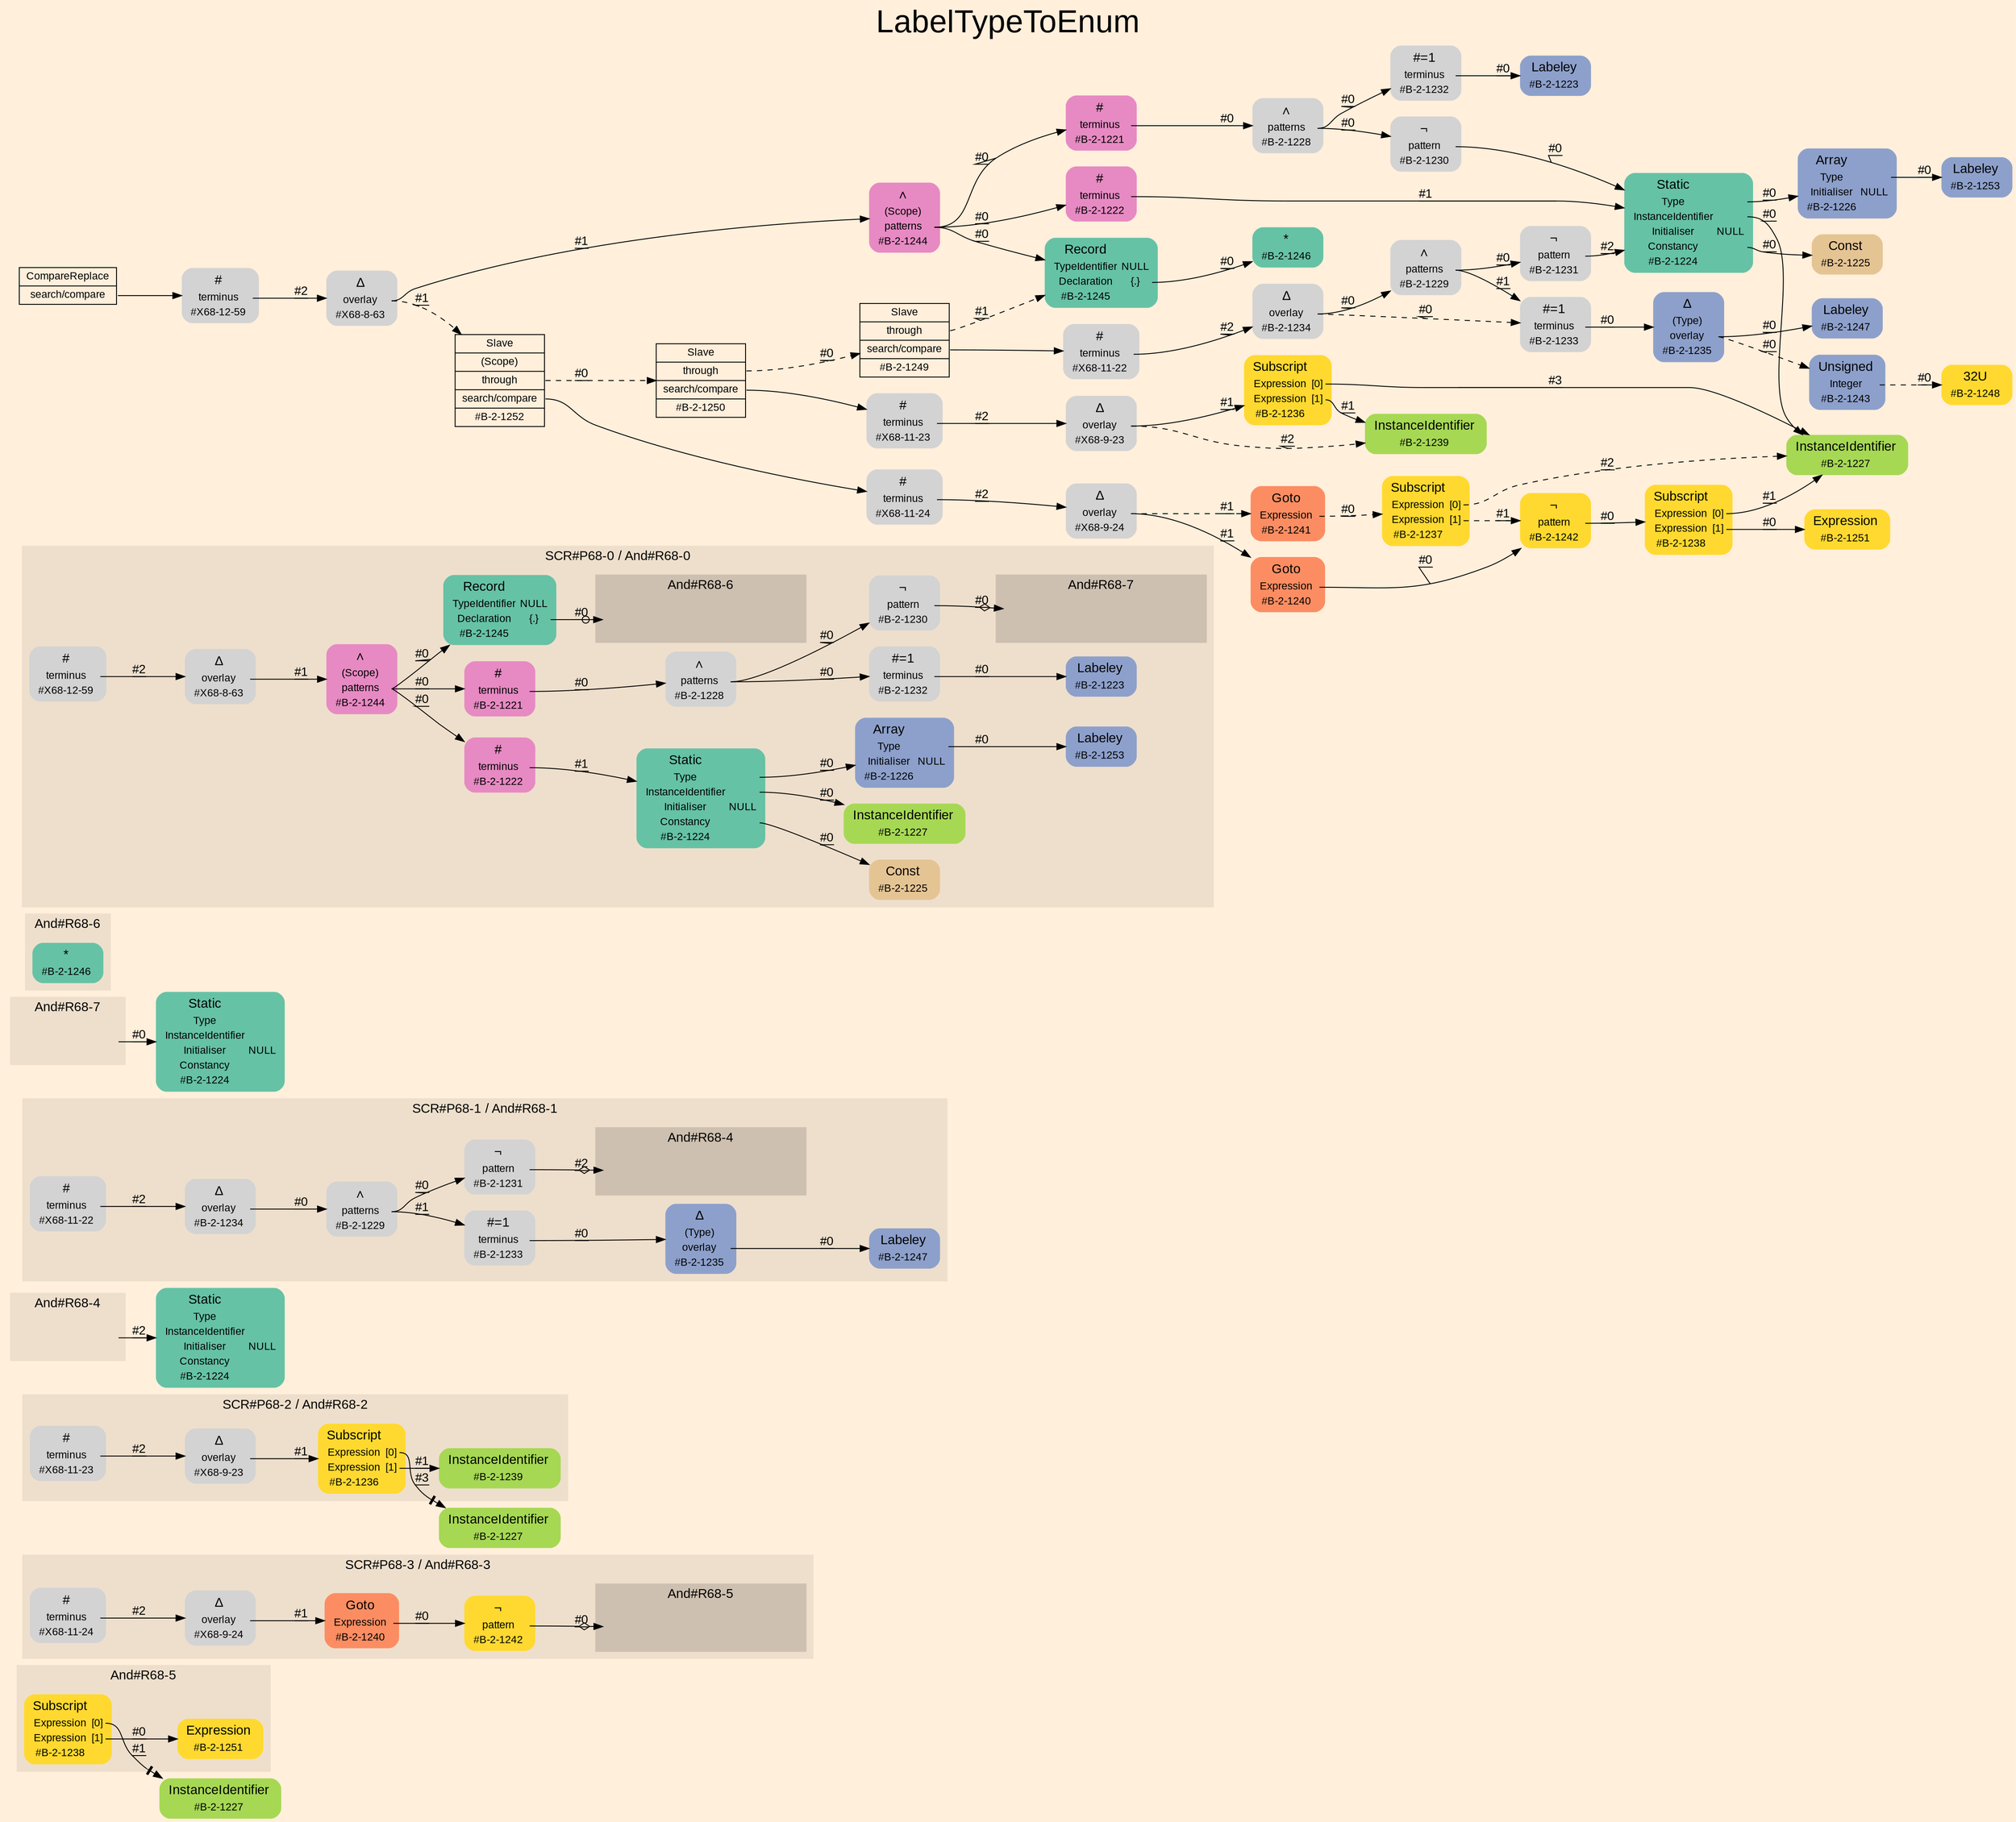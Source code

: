 digraph "LabelTypeToEnum" {
label = "LabelTypeToEnum"
labelloc = t
fontsize = "36"
graph [
    rankdir = "LR"
    ranksep = 0.3
    bgcolor = antiquewhite1
    color = black
    fontcolor = black
    fontname = "Arial"
];
node [
    fontname = "Arial"
];
edge [
    fontname = "Arial"
];

// -------------------- figure And#R68-5 --------------------
// -------- region And#R68-5 ----------
subgraph "clusterAnd#R68-5" {
    label = "And#R68-5"
    style = "filled"
    color = antiquewhite2
    fontsize = "15"
    "And#R68-5/#B-2-1251" [
        // -------- block And#R68-5/#B-2-1251 ----------
        shape = "plaintext"
        fillcolor = "/set28/6"
        label = <<TABLE BORDER="0" CELLBORDER="0" CELLSPACING="0">
         <TR><TD><FONT POINT-SIZE="15.0">Expression</FONT></TD><TD></TD></TR>
         <TR><TD>#B-2-1251</TD><TD PORT="port0"></TD></TR>
        </TABLE>>
        style = "rounded,filled"
        fontsize = "12"
    ];
    
    "And#R68-5/#B-2-1238" [
        // -------- block And#R68-5/#B-2-1238 ----------
        shape = "plaintext"
        fillcolor = "/set28/6"
        label = <<TABLE BORDER="0" CELLBORDER="0" CELLSPACING="0">
         <TR><TD><FONT POINT-SIZE="15.0">Subscript</FONT></TD><TD></TD></TR>
         <TR><TD>Expression</TD><TD PORT="port0">[0]</TD></TR>
         <TR><TD>Expression</TD><TD PORT="port1">[1]</TD></TR>
         <TR><TD>#B-2-1238</TD><TD PORT="port2"></TD></TR>
        </TABLE>>
        style = "rounded,filled"
        fontsize = "12"
    ];
    
}

"And#R68-5/#B-2-1227" [
    // -------- block And#R68-5/#B-2-1227 ----------
    shape = "plaintext"
    fillcolor = "/set28/5"
    label = <<TABLE BORDER="0" CELLBORDER="0" CELLSPACING="0">
     <TR><TD><FONT POINT-SIZE="15.0">InstanceIdentifier</FONT></TD><TD></TD></TR>
     <TR><TD>#B-2-1227</TD><TD PORT="port0"></TD></TR>
    </TABLE>>
    style = "rounded,filled"
    fontsize = "12"
];

"And#R68-5/#B-2-1238":port0 -> "And#R68-5/#B-2-1227" [
    arrowhead="normalnonetee"
    label = "#1"
    decorate = true
    color = black
    fontcolor = black
];

"And#R68-5/#B-2-1238":port1 -> "And#R68-5/#B-2-1251" [
    label = "#0"
    decorate = true
    color = black
    fontcolor = black
];


// -------------------- figure And#R68-3 --------------------
// -------- region And#R68-3 ----------
subgraph "clusterAnd#R68-3" {
    label = "SCR#P68-3 / And#R68-3"
    style = "filled"
    color = antiquewhite2
    fontsize = "15"
    "And#R68-3/#X68-11-24" [
        // -------- block And#R68-3/#X68-11-24 ----------
        shape = "plaintext"
        label = <<TABLE BORDER="0" CELLBORDER="0" CELLSPACING="0">
         <TR><TD><FONT POINT-SIZE="15.0">#</FONT></TD><TD></TD></TR>
         <TR><TD>terminus</TD><TD PORT="port0"></TD></TR>
         <TR><TD>#X68-11-24</TD><TD PORT="port1"></TD></TR>
        </TABLE>>
        style = "rounded,filled"
        fontsize = "12"
    ];
    
    "And#R68-3/#B-2-1240" [
        // -------- block And#R68-3/#B-2-1240 ----------
        shape = "plaintext"
        fillcolor = "/set28/2"
        label = <<TABLE BORDER="0" CELLBORDER="0" CELLSPACING="0">
         <TR><TD><FONT POINT-SIZE="15.0">Goto</FONT></TD><TD></TD></TR>
         <TR><TD>Expression</TD><TD PORT="port0"></TD></TR>
         <TR><TD>#B-2-1240</TD><TD PORT="port1"></TD></TR>
        </TABLE>>
        style = "rounded,filled"
        fontsize = "12"
    ];
    
    "And#R68-3/#X68-9-24" [
        // -------- block And#R68-3/#X68-9-24 ----------
        shape = "plaintext"
        label = <<TABLE BORDER="0" CELLBORDER="0" CELLSPACING="0">
         <TR><TD><FONT POINT-SIZE="15.0">Δ</FONT></TD><TD></TD></TR>
         <TR><TD>overlay</TD><TD PORT="port0"></TD></TR>
         <TR><TD>#X68-9-24</TD><TD PORT="port1"></TD></TR>
        </TABLE>>
        style = "rounded,filled"
        fontsize = "12"
    ];
    
    "And#R68-3/#B-2-1242" [
        // -------- block And#R68-3/#B-2-1242 ----------
        shape = "plaintext"
        fillcolor = "/set28/6"
        label = <<TABLE BORDER="0" CELLBORDER="0" CELLSPACING="0">
         <TR><TD><FONT POINT-SIZE="15.0">¬</FONT></TD><TD></TD></TR>
         <TR><TD>pattern</TD><TD PORT="port0"></TD></TR>
         <TR><TD>#B-2-1242</TD><TD PORT="port1"></TD></TR>
        </TABLE>>
        style = "rounded,filled"
        fontsize = "12"
    ];
    
    // -------- region And#R68-3/And#R68-5 ----------
    subgraph "clusterAnd#R68-3/And#R68-5" {
        label = "And#R68-5"
        style = "filled"
        color = antiquewhite3
        fontsize = "15"
        "And#R68-3/And#R68-5/#B-2-1238" [
            // -------- block And#R68-3/And#R68-5/#B-2-1238 ----------
            shape = none
            fillcolor = "/set28/6"
            style = "invisible"
        ];
        
    }
    
}

"And#R68-3/#X68-11-24":port0 -> "And#R68-3/#X68-9-24" [
    label = "#2"
    decorate = true
    color = black
    fontcolor = black
];

"And#R68-3/#B-2-1240":port0 -> "And#R68-3/#B-2-1242" [
    label = "#0"
    decorate = true
    color = black
    fontcolor = black
];

"And#R68-3/#X68-9-24":port0 -> "And#R68-3/#B-2-1240" [
    label = "#1"
    decorate = true
    color = black
    fontcolor = black
];

"And#R68-3/#B-2-1242":port0 -> "And#R68-3/And#R68-5/#B-2-1238" [
    arrowhead="normalnoneodiamond"
    label = "#0"
    decorate = true
    color = black
    fontcolor = black
];


// -------------------- figure And#R68-2 --------------------
// -------- region And#R68-2 ----------
subgraph "clusterAnd#R68-2" {
    label = "SCR#P68-2 / And#R68-2"
    style = "filled"
    color = antiquewhite2
    fontsize = "15"
    "And#R68-2/#B-2-1236" [
        // -------- block And#R68-2/#B-2-1236 ----------
        shape = "plaintext"
        fillcolor = "/set28/6"
        label = <<TABLE BORDER="0" CELLBORDER="0" CELLSPACING="0">
         <TR><TD><FONT POINT-SIZE="15.0">Subscript</FONT></TD><TD></TD></TR>
         <TR><TD>Expression</TD><TD PORT="port0">[0]</TD></TR>
         <TR><TD>Expression</TD><TD PORT="port1">[1]</TD></TR>
         <TR><TD>#B-2-1236</TD><TD PORT="port2"></TD></TR>
        </TABLE>>
        style = "rounded,filled"
        fontsize = "12"
    ];
    
    "And#R68-2/#B-2-1239" [
        // -------- block And#R68-2/#B-2-1239 ----------
        shape = "plaintext"
        fillcolor = "/set28/5"
        label = <<TABLE BORDER="0" CELLBORDER="0" CELLSPACING="0">
         <TR><TD><FONT POINT-SIZE="15.0">InstanceIdentifier</FONT></TD><TD></TD></TR>
         <TR><TD>#B-2-1239</TD><TD PORT="port0"></TD></TR>
        </TABLE>>
        style = "rounded,filled"
        fontsize = "12"
    ];
    
    "And#R68-2/#X68-9-23" [
        // -------- block And#R68-2/#X68-9-23 ----------
        shape = "plaintext"
        label = <<TABLE BORDER="0" CELLBORDER="0" CELLSPACING="0">
         <TR><TD><FONT POINT-SIZE="15.0">Δ</FONT></TD><TD></TD></TR>
         <TR><TD>overlay</TD><TD PORT="port0"></TD></TR>
         <TR><TD>#X68-9-23</TD><TD PORT="port1"></TD></TR>
        </TABLE>>
        style = "rounded,filled"
        fontsize = "12"
    ];
    
    "And#R68-2/#X68-11-23" [
        // -------- block And#R68-2/#X68-11-23 ----------
        shape = "plaintext"
        label = <<TABLE BORDER="0" CELLBORDER="0" CELLSPACING="0">
         <TR><TD><FONT POINT-SIZE="15.0">#</FONT></TD><TD></TD></TR>
         <TR><TD>terminus</TD><TD PORT="port0"></TD></TR>
         <TR><TD>#X68-11-23</TD><TD PORT="port1"></TD></TR>
        </TABLE>>
        style = "rounded,filled"
        fontsize = "12"
    ];
    
}

"And#R68-2/#B-2-1227" [
    // -------- block And#R68-2/#B-2-1227 ----------
    shape = "plaintext"
    fillcolor = "/set28/5"
    label = <<TABLE BORDER="0" CELLBORDER="0" CELLSPACING="0">
     <TR><TD><FONT POINT-SIZE="15.0">InstanceIdentifier</FONT></TD><TD></TD></TR>
     <TR><TD>#B-2-1227</TD><TD PORT="port0"></TD></TR>
    </TABLE>>
    style = "rounded,filled"
    fontsize = "12"
];

"And#R68-2/#B-2-1236":port0 -> "And#R68-2/#B-2-1227" [
    arrowhead="normalnonetee"
    label = "#3"
    decorate = true
    color = black
    fontcolor = black
];

"And#R68-2/#B-2-1236":port1 -> "And#R68-2/#B-2-1239" [
    label = "#1"
    decorate = true
    color = black
    fontcolor = black
];

"And#R68-2/#X68-9-23":port0 -> "And#R68-2/#B-2-1236" [
    label = "#1"
    decorate = true
    color = black
    fontcolor = black
];

"And#R68-2/#X68-11-23":port0 -> "And#R68-2/#X68-9-23" [
    label = "#2"
    decorate = true
    color = black
    fontcolor = black
];


// -------------------- figure And#R68-4 --------------------
// -------- region And#R68-4 ----------
subgraph "clusterAnd#R68-4" {
    label = "And#R68-4"
    style = "filled"
    color = antiquewhite2
    fontsize = "15"
    "And#R68-4/IRIP" [
        // -------- block And#R68-4/IRIP ----------
        shape = none
        style = "invisible"
    ];
    
}

"And#R68-4/#B-2-1224" [
    // -------- block And#R68-4/#B-2-1224 ----------
    shape = "plaintext"
    fillcolor = "/set28/1"
    label = <<TABLE BORDER="0" CELLBORDER="0" CELLSPACING="0">
     <TR><TD><FONT POINT-SIZE="15.0">Static</FONT></TD><TD></TD></TR>
     <TR><TD>Type</TD><TD PORT="port0"></TD></TR>
     <TR><TD>InstanceIdentifier</TD><TD PORT="port1"></TD></TR>
     <TR><TD>Initialiser</TD><TD PORT="port2">NULL</TD></TR>
     <TR><TD>Constancy</TD><TD PORT="port3"></TD></TR>
     <TR><TD>#B-2-1224</TD><TD PORT="port4"></TD></TR>
    </TABLE>>
    style = "rounded,filled"
    fontsize = "12"
];

"And#R68-4/IRIP" -> "And#R68-4/#B-2-1224" [
    label = "#2"
    decorate = true
    color = black
    fontcolor = black
];


// -------------------- figure And#R68-1 --------------------
// -------- region And#R68-1 ----------
subgraph "clusterAnd#R68-1" {
    label = "SCR#P68-1 / And#R68-1"
    style = "filled"
    color = antiquewhite2
    fontsize = "15"
    "And#R68-1/#X68-11-22" [
        // -------- block And#R68-1/#X68-11-22 ----------
        shape = "plaintext"
        label = <<TABLE BORDER="0" CELLBORDER="0" CELLSPACING="0">
         <TR><TD><FONT POINT-SIZE="15.0">#</FONT></TD><TD></TD></TR>
         <TR><TD>terminus</TD><TD PORT="port0"></TD></TR>
         <TR><TD>#X68-11-22</TD><TD PORT="port1"></TD></TR>
        </TABLE>>
        style = "rounded,filled"
        fontsize = "12"
    ];
    
    "And#R68-1/#B-2-1229" [
        // -------- block And#R68-1/#B-2-1229 ----------
        shape = "plaintext"
        label = <<TABLE BORDER="0" CELLBORDER="0" CELLSPACING="0">
         <TR><TD><FONT POINT-SIZE="15.0">∧</FONT></TD><TD></TD></TR>
         <TR><TD>patterns</TD><TD PORT="port0"></TD></TR>
         <TR><TD>#B-2-1229</TD><TD PORT="port1"></TD></TR>
        </TABLE>>
        style = "rounded,filled"
        fontsize = "12"
    ];
    
    "And#R68-1/#B-2-1233" [
        // -------- block And#R68-1/#B-2-1233 ----------
        shape = "plaintext"
        label = <<TABLE BORDER="0" CELLBORDER="0" CELLSPACING="0">
         <TR><TD><FONT POINT-SIZE="15.0">#=1</FONT></TD><TD></TD></TR>
         <TR><TD>terminus</TD><TD PORT="port0"></TD></TR>
         <TR><TD>#B-2-1233</TD><TD PORT="port1"></TD></TR>
        </TABLE>>
        style = "rounded,filled"
        fontsize = "12"
    ];
    
    "And#R68-1/#B-2-1247" [
        // -------- block And#R68-1/#B-2-1247 ----------
        shape = "plaintext"
        fillcolor = "/set28/3"
        label = <<TABLE BORDER="0" CELLBORDER="0" CELLSPACING="0">
         <TR><TD><FONT POINT-SIZE="15.0">Labeley</FONT></TD><TD></TD></TR>
         <TR><TD>#B-2-1247</TD><TD PORT="port0"></TD></TR>
        </TABLE>>
        style = "rounded,filled"
        fontsize = "12"
    ];
    
    "And#R68-1/#B-2-1234" [
        // -------- block And#R68-1/#B-2-1234 ----------
        shape = "plaintext"
        label = <<TABLE BORDER="0" CELLBORDER="0" CELLSPACING="0">
         <TR><TD><FONT POINT-SIZE="15.0">Δ</FONT></TD><TD></TD></TR>
         <TR><TD>overlay</TD><TD PORT="port0"></TD></TR>
         <TR><TD>#B-2-1234</TD><TD PORT="port1"></TD></TR>
        </TABLE>>
        style = "rounded,filled"
        fontsize = "12"
    ];
    
    "And#R68-1/#B-2-1235" [
        // -------- block And#R68-1/#B-2-1235 ----------
        shape = "plaintext"
        fillcolor = "/set28/3"
        label = <<TABLE BORDER="0" CELLBORDER="0" CELLSPACING="0">
         <TR><TD><FONT POINT-SIZE="15.0">Δ</FONT></TD><TD></TD></TR>
         <TR><TD>(Type)</TD><TD PORT="port0"></TD></TR>
         <TR><TD>overlay</TD><TD PORT="port1"></TD></TR>
         <TR><TD>#B-2-1235</TD><TD PORT="port2"></TD></TR>
        </TABLE>>
        style = "rounded,filled"
        fontsize = "12"
    ];
    
    "And#R68-1/#B-2-1231" [
        // -------- block And#R68-1/#B-2-1231 ----------
        shape = "plaintext"
        label = <<TABLE BORDER="0" CELLBORDER="0" CELLSPACING="0">
         <TR><TD><FONT POINT-SIZE="15.0">¬</FONT></TD><TD></TD></TR>
         <TR><TD>pattern</TD><TD PORT="port0"></TD></TR>
         <TR><TD>#B-2-1231</TD><TD PORT="port1"></TD></TR>
        </TABLE>>
        style = "rounded,filled"
        fontsize = "12"
    ];
    
    // -------- region And#R68-1/And#R68-4 ----------
    subgraph "clusterAnd#R68-1/And#R68-4" {
        label = "And#R68-4"
        style = "filled"
        color = antiquewhite3
        fontsize = "15"
        "And#R68-1/And#R68-4/#B-2-1224" [
            // -------- block And#R68-1/And#R68-4/#B-2-1224 ----------
            shape = none
            fillcolor = "/set28/1"
            style = "invisible"
        ];
        
    }
    
}

"And#R68-1/#X68-11-22":port0 -> "And#R68-1/#B-2-1234" [
    label = "#2"
    decorate = true
    color = black
    fontcolor = black
];

"And#R68-1/#B-2-1229":port0 -> "And#R68-1/#B-2-1233" [
    label = "#1"
    decorate = true
    color = black
    fontcolor = black
];

"And#R68-1/#B-2-1229":port0 -> "And#R68-1/#B-2-1231" [
    label = "#0"
    decorate = true
    color = black
    fontcolor = black
];

"And#R68-1/#B-2-1233":port0 -> "And#R68-1/#B-2-1235" [
    label = "#0"
    decorate = true
    color = black
    fontcolor = black
];

"And#R68-1/#B-2-1234":port0 -> "And#R68-1/#B-2-1229" [
    label = "#0"
    decorate = true
    color = black
    fontcolor = black
];

"And#R68-1/#B-2-1235":port1 -> "And#R68-1/#B-2-1247" [
    label = "#0"
    decorate = true
    color = black
    fontcolor = black
];

"And#R68-1/#B-2-1231":port0 -> "And#R68-1/And#R68-4/#B-2-1224" [
    arrowhead="normalnoneodiamond"
    label = "#2"
    decorate = true
    color = black
    fontcolor = black
];


// -------------------- figure And#R68-7 --------------------
// -------- region And#R68-7 ----------
subgraph "clusterAnd#R68-7" {
    label = "And#R68-7"
    style = "filled"
    color = antiquewhite2
    fontsize = "15"
    "And#R68-7/IRIP" [
        // -------- block And#R68-7/IRIP ----------
        shape = none
        style = "invisible"
    ];
    
}

"And#R68-7/#B-2-1224" [
    // -------- block And#R68-7/#B-2-1224 ----------
    shape = "plaintext"
    fillcolor = "/set28/1"
    label = <<TABLE BORDER="0" CELLBORDER="0" CELLSPACING="0">
     <TR><TD><FONT POINT-SIZE="15.0">Static</FONT></TD><TD></TD></TR>
     <TR><TD>Type</TD><TD PORT="port0"></TD></TR>
     <TR><TD>InstanceIdentifier</TD><TD PORT="port1"></TD></TR>
     <TR><TD>Initialiser</TD><TD PORT="port2">NULL</TD></TR>
     <TR><TD>Constancy</TD><TD PORT="port3"></TD></TR>
     <TR><TD>#B-2-1224</TD><TD PORT="port4"></TD></TR>
    </TABLE>>
    style = "rounded,filled"
    fontsize = "12"
];

"And#R68-7/IRIP" -> "And#R68-7/#B-2-1224" [
    label = "#0"
    decorate = true
    color = black
    fontcolor = black
];


// -------------------- figure And#R68-6 --------------------
// -------- region And#R68-6 ----------
subgraph "clusterAnd#R68-6" {
    label = "And#R68-6"
    style = "filled"
    color = antiquewhite2
    fontsize = "15"
    "And#R68-6/#B-2-1246" [
        // -------- block And#R68-6/#B-2-1246 ----------
        shape = "plaintext"
        fillcolor = "/set28/1"
        label = <<TABLE BORDER="0" CELLBORDER="0" CELLSPACING="0">
         <TR><TD><FONT POINT-SIZE="15.0">*</FONT></TD><TD></TD></TR>
         <TR><TD>#B-2-1246</TD><TD PORT="port0"></TD></TR>
        </TABLE>>
        style = "rounded,filled"
        fontsize = "12"
    ];
    
}


// -------------------- figure And#R68-0 --------------------
// -------- region And#R68-0 ----------
subgraph "clusterAnd#R68-0" {
    label = "SCR#P68-0 / And#R68-0"
    style = "filled"
    color = antiquewhite2
    fontsize = "15"
    "And#R68-0/#X68-8-63" [
        // -------- block And#R68-0/#X68-8-63 ----------
        shape = "plaintext"
        label = <<TABLE BORDER="0" CELLBORDER="0" CELLSPACING="0">
         <TR><TD><FONT POINT-SIZE="15.0">Δ</FONT></TD><TD></TD></TR>
         <TR><TD>overlay</TD><TD PORT="port0"></TD></TR>
         <TR><TD>#X68-8-63</TD><TD PORT="port1"></TD></TR>
        </TABLE>>
        style = "rounded,filled"
        fontsize = "12"
    ];
    
    "And#R68-0/#B-2-1228" [
        // -------- block And#R68-0/#B-2-1228 ----------
        shape = "plaintext"
        label = <<TABLE BORDER="0" CELLBORDER="0" CELLSPACING="0">
         <TR><TD><FONT POINT-SIZE="15.0">∧</FONT></TD><TD></TD></TR>
         <TR><TD>patterns</TD><TD PORT="port0"></TD></TR>
         <TR><TD>#B-2-1228</TD><TD PORT="port1"></TD></TR>
        </TABLE>>
        style = "rounded,filled"
        fontsize = "12"
    ];
    
    "And#R68-0/#B-2-1244" [
        // -------- block And#R68-0/#B-2-1244 ----------
        shape = "plaintext"
        fillcolor = "/set28/4"
        label = <<TABLE BORDER="0" CELLBORDER="0" CELLSPACING="0">
         <TR><TD><FONT POINT-SIZE="15.0">∧</FONT></TD><TD></TD></TR>
         <TR><TD>(Scope)</TD><TD PORT="port0"></TD></TR>
         <TR><TD>patterns</TD><TD PORT="port1"></TD></TR>
         <TR><TD>#B-2-1244</TD><TD PORT="port2"></TD></TR>
        </TABLE>>
        style = "rounded,filled"
        fontsize = "12"
    ];
    
    "And#R68-0/#B-2-1226" [
        // -------- block And#R68-0/#B-2-1226 ----------
        shape = "plaintext"
        fillcolor = "/set28/3"
        label = <<TABLE BORDER="0" CELLBORDER="0" CELLSPACING="0">
         <TR><TD><FONT POINT-SIZE="15.0">Array</FONT></TD><TD></TD></TR>
         <TR><TD>Type</TD><TD PORT="port0"></TD></TR>
         <TR><TD>Initialiser</TD><TD PORT="port1">NULL</TD></TR>
         <TR><TD>#B-2-1226</TD><TD PORT="port2"></TD></TR>
        </TABLE>>
        style = "rounded,filled"
        fontsize = "12"
    ];
    
    "And#R68-0/#B-2-1223" [
        // -------- block And#R68-0/#B-2-1223 ----------
        shape = "plaintext"
        fillcolor = "/set28/3"
        label = <<TABLE BORDER="0" CELLBORDER="0" CELLSPACING="0">
         <TR><TD><FONT POINT-SIZE="15.0">Labeley</FONT></TD><TD></TD></TR>
         <TR><TD>#B-2-1223</TD><TD PORT="port0"></TD></TR>
        </TABLE>>
        style = "rounded,filled"
        fontsize = "12"
    ];
    
    "And#R68-0/#B-2-1253" [
        // -------- block And#R68-0/#B-2-1253 ----------
        shape = "plaintext"
        fillcolor = "/set28/3"
        label = <<TABLE BORDER="0" CELLBORDER="0" CELLSPACING="0">
         <TR><TD><FONT POINT-SIZE="15.0">Labeley</FONT></TD><TD></TD></TR>
         <TR><TD>#B-2-1253</TD><TD PORT="port0"></TD></TR>
        </TABLE>>
        style = "rounded,filled"
        fontsize = "12"
    ];
    
    "And#R68-0/#B-2-1224" [
        // -------- block And#R68-0/#B-2-1224 ----------
        shape = "plaintext"
        fillcolor = "/set28/1"
        label = <<TABLE BORDER="0" CELLBORDER="0" CELLSPACING="0">
         <TR><TD><FONT POINT-SIZE="15.0">Static</FONT></TD><TD></TD></TR>
         <TR><TD>Type</TD><TD PORT="port0"></TD></TR>
         <TR><TD>InstanceIdentifier</TD><TD PORT="port1"></TD></TR>
         <TR><TD>Initialiser</TD><TD PORT="port2">NULL</TD></TR>
         <TR><TD>Constancy</TD><TD PORT="port3"></TD></TR>
         <TR><TD>#B-2-1224</TD><TD PORT="port4"></TD></TR>
        </TABLE>>
        style = "rounded,filled"
        fontsize = "12"
    ];
    
    "And#R68-0/#B-2-1227" [
        // -------- block And#R68-0/#B-2-1227 ----------
        shape = "plaintext"
        fillcolor = "/set28/5"
        label = <<TABLE BORDER="0" CELLBORDER="0" CELLSPACING="0">
         <TR><TD><FONT POINT-SIZE="15.0">InstanceIdentifier</FONT></TD><TD></TD></TR>
         <TR><TD>#B-2-1227</TD><TD PORT="port0"></TD></TR>
        </TABLE>>
        style = "rounded,filled"
        fontsize = "12"
    ];
    
    "And#R68-0/#B-2-1222" [
        // -------- block And#R68-0/#B-2-1222 ----------
        shape = "plaintext"
        fillcolor = "/set28/4"
        label = <<TABLE BORDER="0" CELLBORDER="0" CELLSPACING="0">
         <TR><TD><FONT POINT-SIZE="15.0">#</FONT></TD><TD></TD></TR>
         <TR><TD>terminus</TD><TD PORT="port0"></TD></TR>
         <TR><TD>#B-2-1222</TD><TD PORT="port1"></TD></TR>
        </TABLE>>
        style = "rounded,filled"
        fontsize = "12"
    ];
    
    "And#R68-0/#X68-12-59" [
        // -------- block And#R68-0/#X68-12-59 ----------
        shape = "plaintext"
        label = <<TABLE BORDER="0" CELLBORDER="0" CELLSPACING="0">
         <TR><TD><FONT POINT-SIZE="15.0">#</FONT></TD><TD></TD></TR>
         <TR><TD>terminus</TD><TD PORT="port0"></TD></TR>
         <TR><TD>#X68-12-59</TD><TD PORT="port1"></TD></TR>
        </TABLE>>
        style = "rounded,filled"
        fontsize = "12"
    ];
    
    "And#R68-0/#B-2-1221" [
        // -------- block And#R68-0/#B-2-1221 ----------
        shape = "plaintext"
        fillcolor = "/set28/4"
        label = <<TABLE BORDER="0" CELLBORDER="0" CELLSPACING="0">
         <TR><TD><FONT POINT-SIZE="15.0">#</FONT></TD><TD></TD></TR>
         <TR><TD>terminus</TD><TD PORT="port0"></TD></TR>
         <TR><TD>#B-2-1221</TD><TD PORT="port1"></TD></TR>
        </TABLE>>
        style = "rounded,filled"
        fontsize = "12"
    ];
    
    "And#R68-0/#B-2-1230" [
        // -------- block And#R68-0/#B-2-1230 ----------
        shape = "plaintext"
        label = <<TABLE BORDER="0" CELLBORDER="0" CELLSPACING="0">
         <TR><TD><FONT POINT-SIZE="15.0">¬</FONT></TD><TD></TD></TR>
         <TR><TD>pattern</TD><TD PORT="port0"></TD></TR>
         <TR><TD>#B-2-1230</TD><TD PORT="port1"></TD></TR>
        </TABLE>>
        style = "rounded,filled"
        fontsize = "12"
    ];
    
    "And#R68-0/#B-2-1232" [
        // -------- block And#R68-0/#B-2-1232 ----------
        shape = "plaintext"
        label = <<TABLE BORDER="0" CELLBORDER="0" CELLSPACING="0">
         <TR><TD><FONT POINT-SIZE="15.0">#=1</FONT></TD><TD></TD></TR>
         <TR><TD>terminus</TD><TD PORT="port0"></TD></TR>
         <TR><TD>#B-2-1232</TD><TD PORT="port1"></TD></TR>
        </TABLE>>
        style = "rounded,filled"
        fontsize = "12"
    ];
    
    "And#R68-0/#B-2-1225" [
        // -------- block And#R68-0/#B-2-1225 ----------
        shape = "plaintext"
        fillcolor = "/set28/7"
        label = <<TABLE BORDER="0" CELLBORDER="0" CELLSPACING="0">
         <TR><TD><FONT POINT-SIZE="15.0">Const</FONT></TD><TD></TD></TR>
         <TR><TD>#B-2-1225</TD><TD PORT="port0"></TD></TR>
        </TABLE>>
        style = "rounded,filled"
        fontsize = "12"
    ];
    
    "And#R68-0/#B-2-1245" [
        // -------- block And#R68-0/#B-2-1245 ----------
        shape = "plaintext"
        fillcolor = "/set28/1"
        label = <<TABLE BORDER="0" CELLBORDER="0" CELLSPACING="0">
         <TR><TD><FONT POINT-SIZE="15.0">Record</FONT></TD><TD></TD></TR>
         <TR><TD>TypeIdentifier</TD><TD PORT="port0">NULL</TD></TR>
         <TR><TD>Declaration</TD><TD PORT="port1">{.}</TD></TR>
         <TR><TD>#B-2-1245</TD><TD PORT="port2"></TD></TR>
        </TABLE>>
        style = "rounded,filled"
        fontsize = "12"
    ];
    
    // -------- region And#R68-0/And#R68-6 ----------
    subgraph "clusterAnd#R68-0/And#R68-6" {
        label = "And#R68-6"
        style = "filled"
        color = antiquewhite3
        fontsize = "15"
        "And#R68-0/And#R68-6/#B-2-1246" [
            // -------- block And#R68-0/And#R68-6/#B-2-1246 ----------
            shape = none
            fillcolor = "/set28/1"
            style = "invisible"
        ];
        
    }
    
    // -------- region And#R68-0/And#R68-7 ----------
    subgraph "clusterAnd#R68-0/And#R68-7" {
        label = "And#R68-7"
        style = "filled"
        color = antiquewhite3
        fontsize = "15"
        "And#R68-0/And#R68-7/#B-2-1224" [
            // -------- block And#R68-0/And#R68-7/#B-2-1224 ----------
            shape = none
            fillcolor = "/set28/1"
            style = "invisible"
        ];
        
    }
    
}

"And#R68-0/#X68-8-63":port0 -> "And#R68-0/#B-2-1244" [
    label = "#1"
    decorate = true
    color = black
    fontcolor = black
];

"And#R68-0/#B-2-1228":port0 -> "And#R68-0/#B-2-1232" [
    label = "#0"
    decorate = true
    color = black
    fontcolor = black
];

"And#R68-0/#B-2-1228":port0 -> "And#R68-0/#B-2-1230" [
    label = "#0"
    decorate = true
    color = black
    fontcolor = black
];

"And#R68-0/#B-2-1244":port1 -> "And#R68-0/#B-2-1245" [
    label = "#0"
    decorate = true
    color = black
    fontcolor = black
];

"And#R68-0/#B-2-1244":port1 -> "And#R68-0/#B-2-1221" [
    label = "#0"
    decorate = true
    color = black
    fontcolor = black
];

"And#R68-0/#B-2-1244":port1 -> "And#R68-0/#B-2-1222" [
    label = "#0"
    decorate = true
    color = black
    fontcolor = black
];

"And#R68-0/#B-2-1226":port0 -> "And#R68-0/#B-2-1253" [
    label = "#0"
    decorate = true
    color = black
    fontcolor = black
];

"And#R68-0/#B-2-1224":port0 -> "And#R68-0/#B-2-1226" [
    label = "#0"
    decorate = true
    color = black
    fontcolor = black
];

"And#R68-0/#B-2-1224":port1 -> "And#R68-0/#B-2-1227" [
    label = "#0"
    decorate = true
    color = black
    fontcolor = black
];

"And#R68-0/#B-2-1224":port3 -> "And#R68-0/#B-2-1225" [
    label = "#0"
    decorate = true
    color = black
    fontcolor = black
];

"And#R68-0/#B-2-1222":port0 -> "And#R68-0/#B-2-1224" [
    label = "#1"
    decorate = true
    color = black
    fontcolor = black
];

"And#R68-0/#X68-12-59":port0 -> "And#R68-0/#X68-8-63" [
    label = "#2"
    decorate = true
    color = black
    fontcolor = black
];

"And#R68-0/#B-2-1221":port0 -> "And#R68-0/#B-2-1228" [
    label = "#0"
    decorate = true
    color = black
    fontcolor = black
];

"And#R68-0/#B-2-1230":port0 -> "And#R68-0/And#R68-7/#B-2-1224" [
    arrowhead="normalnoneodiamond"
    label = "#0"
    decorate = true
    color = black
    fontcolor = black
];

"And#R68-0/#B-2-1232":port0 -> "And#R68-0/#B-2-1223" [
    label = "#0"
    decorate = true
    color = black
    fontcolor = black
];

"And#R68-0/#B-2-1245":port1 -> "And#R68-0/And#R68-6/#B-2-1246" [
    arrowhead="normalnoneodot"
    label = "#0"
    decorate = true
    color = black
    fontcolor = black
];


// -------------------- transformation figure --------------------
"CR#X68-10-68" [
    // -------- block CR#X68-10-68 ----------
    shape = "record"
    fillcolor = antiquewhite1
    label = "<fixed> CompareReplace | <port0> search/compare"
    style = "filled"
    fontsize = "12"
    color = black
    fontcolor = black
];

"#X68-12-59" [
    // -------- block #X68-12-59 ----------
    shape = "plaintext"
    label = <<TABLE BORDER="0" CELLBORDER="0" CELLSPACING="0">
     <TR><TD><FONT POINT-SIZE="15.0">#</FONT></TD><TD></TD></TR>
     <TR><TD>terminus</TD><TD PORT="port0"></TD></TR>
     <TR><TD>#X68-12-59</TD><TD PORT="port1"></TD></TR>
    </TABLE>>
    style = "rounded,filled"
    fontsize = "12"
];

"#X68-8-63" [
    // -------- block #X68-8-63 ----------
    shape = "plaintext"
    label = <<TABLE BORDER="0" CELLBORDER="0" CELLSPACING="0">
     <TR><TD><FONT POINT-SIZE="15.0">Δ</FONT></TD><TD></TD></TR>
     <TR><TD>overlay</TD><TD PORT="port0"></TD></TR>
     <TR><TD>#X68-8-63</TD><TD PORT="port1"></TD></TR>
    </TABLE>>
    style = "rounded,filled"
    fontsize = "12"
];

"#B-2-1244" [
    // -------- block #B-2-1244 ----------
    shape = "plaintext"
    fillcolor = "/set28/4"
    label = <<TABLE BORDER="0" CELLBORDER="0" CELLSPACING="0">
     <TR><TD><FONT POINT-SIZE="15.0">∧</FONT></TD><TD></TD></TR>
     <TR><TD>(Scope)</TD><TD PORT="port0"></TD></TR>
     <TR><TD>patterns</TD><TD PORT="port1"></TD></TR>
     <TR><TD>#B-2-1244</TD><TD PORT="port2"></TD></TR>
    </TABLE>>
    style = "rounded,filled"
    fontsize = "12"
];

"#B-2-1245" [
    // -------- block #B-2-1245 ----------
    shape = "plaintext"
    fillcolor = "/set28/1"
    label = <<TABLE BORDER="0" CELLBORDER="0" CELLSPACING="0">
     <TR><TD><FONT POINT-SIZE="15.0">Record</FONT></TD><TD></TD></TR>
     <TR><TD>TypeIdentifier</TD><TD PORT="port0">NULL</TD></TR>
     <TR><TD>Declaration</TD><TD PORT="port1">{.}</TD></TR>
     <TR><TD>#B-2-1245</TD><TD PORT="port2"></TD></TR>
    </TABLE>>
    style = "rounded,filled"
    fontsize = "12"
];

"#B-2-1246" [
    // -------- block #B-2-1246 ----------
    shape = "plaintext"
    fillcolor = "/set28/1"
    label = <<TABLE BORDER="0" CELLBORDER="0" CELLSPACING="0">
     <TR><TD><FONT POINT-SIZE="15.0">*</FONT></TD><TD></TD></TR>
     <TR><TD>#B-2-1246</TD><TD PORT="port0"></TD></TR>
    </TABLE>>
    style = "rounded,filled"
    fontsize = "12"
];

"#B-2-1221" [
    // -------- block #B-2-1221 ----------
    shape = "plaintext"
    fillcolor = "/set28/4"
    label = <<TABLE BORDER="0" CELLBORDER="0" CELLSPACING="0">
     <TR><TD><FONT POINT-SIZE="15.0">#</FONT></TD><TD></TD></TR>
     <TR><TD>terminus</TD><TD PORT="port0"></TD></TR>
     <TR><TD>#B-2-1221</TD><TD PORT="port1"></TD></TR>
    </TABLE>>
    style = "rounded,filled"
    fontsize = "12"
];

"#B-2-1228" [
    // -------- block #B-2-1228 ----------
    shape = "plaintext"
    label = <<TABLE BORDER="0" CELLBORDER="0" CELLSPACING="0">
     <TR><TD><FONT POINT-SIZE="15.0">∧</FONT></TD><TD></TD></TR>
     <TR><TD>patterns</TD><TD PORT="port0"></TD></TR>
     <TR><TD>#B-2-1228</TD><TD PORT="port1"></TD></TR>
    </TABLE>>
    style = "rounded,filled"
    fontsize = "12"
];

"#B-2-1232" [
    // -------- block #B-2-1232 ----------
    shape = "plaintext"
    label = <<TABLE BORDER="0" CELLBORDER="0" CELLSPACING="0">
     <TR><TD><FONT POINT-SIZE="15.0">#=1</FONT></TD><TD></TD></TR>
     <TR><TD>terminus</TD><TD PORT="port0"></TD></TR>
     <TR><TD>#B-2-1232</TD><TD PORT="port1"></TD></TR>
    </TABLE>>
    style = "rounded,filled"
    fontsize = "12"
];

"#B-2-1223" [
    // -------- block #B-2-1223 ----------
    shape = "plaintext"
    fillcolor = "/set28/3"
    label = <<TABLE BORDER="0" CELLBORDER="0" CELLSPACING="0">
     <TR><TD><FONT POINT-SIZE="15.0">Labeley</FONT></TD><TD></TD></TR>
     <TR><TD>#B-2-1223</TD><TD PORT="port0"></TD></TR>
    </TABLE>>
    style = "rounded,filled"
    fontsize = "12"
];

"#B-2-1230" [
    // -------- block #B-2-1230 ----------
    shape = "plaintext"
    label = <<TABLE BORDER="0" CELLBORDER="0" CELLSPACING="0">
     <TR><TD><FONT POINT-SIZE="15.0">¬</FONT></TD><TD></TD></TR>
     <TR><TD>pattern</TD><TD PORT="port0"></TD></TR>
     <TR><TD>#B-2-1230</TD><TD PORT="port1"></TD></TR>
    </TABLE>>
    style = "rounded,filled"
    fontsize = "12"
];

"#B-2-1224" [
    // -------- block #B-2-1224 ----------
    shape = "plaintext"
    fillcolor = "/set28/1"
    label = <<TABLE BORDER="0" CELLBORDER="0" CELLSPACING="0">
     <TR><TD><FONT POINT-SIZE="15.0">Static</FONT></TD><TD></TD></TR>
     <TR><TD>Type</TD><TD PORT="port0"></TD></TR>
     <TR><TD>InstanceIdentifier</TD><TD PORT="port1"></TD></TR>
     <TR><TD>Initialiser</TD><TD PORT="port2">NULL</TD></TR>
     <TR><TD>Constancy</TD><TD PORT="port3"></TD></TR>
     <TR><TD>#B-2-1224</TD><TD PORT="port4"></TD></TR>
    </TABLE>>
    style = "rounded,filled"
    fontsize = "12"
];

"#B-2-1226" [
    // -------- block #B-2-1226 ----------
    shape = "plaintext"
    fillcolor = "/set28/3"
    label = <<TABLE BORDER="0" CELLBORDER="0" CELLSPACING="0">
     <TR><TD><FONT POINT-SIZE="15.0">Array</FONT></TD><TD></TD></TR>
     <TR><TD>Type</TD><TD PORT="port0"></TD></TR>
     <TR><TD>Initialiser</TD><TD PORT="port1">NULL</TD></TR>
     <TR><TD>#B-2-1226</TD><TD PORT="port2"></TD></TR>
    </TABLE>>
    style = "rounded,filled"
    fontsize = "12"
];

"#B-2-1253" [
    // -------- block #B-2-1253 ----------
    shape = "plaintext"
    fillcolor = "/set28/3"
    label = <<TABLE BORDER="0" CELLBORDER="0" CELLSPACING="0">
     <TR><TD><FONT POINT-SIZE="15.0">Labeley</FONT></TD><TD></TD></TR>
     <TR><TD>#B-2-1253</TD><TD PORT="port0"></TD></TR>
    </TABLE>>
    style = "rounded,filled"
    fontsize = "12"
];

"#B-2-1227" [
    // -------- block #B-2-1227 ----------
    shape = "plaintext"
    fillcolor = "/set28/5"
    label = <<TABLE BORDER="0" CELLBORDER="0" CELLSPACING="0">
     <TR><TD><FONT POINT-SIZE="15.0">InstanceIdentifier</FONT></TD><TD></TD></TR>
     <TR><TD>#B-2-1227</TD><TD PORT="port0"></TD></TR>
    </TABLE>>
    style = "rounded,filled"
    fontsize = "12"
];

"#B-2-1225" [
    // -------- block #B-2-1225 ----------
    shape = "plaintext"
    fillcolor = "/set28/7"
    label = <<TABLE BORDER="0" CELLBORDER="0" CELLSPACING="0">
     <TR><TD><FONT POINT-SIZE="15.0">Const</FONT></TD><TD></TD></TR>
     <TR><TD>#B-2-1225</TD><TD PORT="port0"></TD></TR>
    </TABLE>>
    style = "rounded,filled"
    fontsize = "12"
];

"#B-2-1222" [
    // -------- block #B-2-1222 ----------
    shape = "plaintext"
    fillcolor = "/set28/4"
    label = <<TABLE BORDER="0" CELLBORDER="0" CELLSPACING="0">
     <TR><TD><FONT POINT-SIZE="15.0">#</FONT></TD><TD></TD></TR>
     <TR><TD>terminus</TD><TD PORT="port0"></TD></TR>
     <TR><TD>#B-2-1222</TD><TD PORT="port1"></TD></TR>
    </TABLE>>
    style = "rounded,filled"
    fontsize = "12"
];

"#B-2-1252" [
    // -------- block #B-2-1252 ----------
    shape = "record"
    fillcolor = antiquewhite1
    label = "<fixed> Slave | <port0> (Scope) | <port1> through | <port2> search/compare | <port3> #B-2-1252"
    style = "filled"
    fontsize = "12"
    color = black
    fontcolor = black
];

"#B-2-1250" [
    // -------- block #B-2-1250 ----------
    shape = "record"
    fillcolor = antiquewhite1
    label = "<fixed> Slave | <port0> through | <port1> search/compare | <port2> #B-2-1250"
    style = "filled"
    fontsize = "12"
    color = black
    fontcolor = black
];

"#B-2-1249" [
    // -------- block #B-2-1249 ----------
    shape = "record"
    fillcolor = antiquewhite1
    label = "<fixed> Slave | <port0> through | <port1> search/compare | <port2> #B-2-1249"
    style = "filled"
    fontsize = "12"
    color = black
    fontcolor = black
];

"#X68-11-22" [
    // -------- block #X68-11-22 ----------
    shape = "plaintext"
    label = <<TABLE BORDER="0" CELLBORDER="0" CELLSPACING="0">
     <TR><TD><FONT POINT-SIZE="15.0">#</FONT></TD><TD></TD></TR>
     <TR><TD>terminus</TD><TD PORT="port0"></TD></TR>
     <TR><TD>#X68-11-22</TD><TD PORT="port1"></TD></TR>
    </TABLE>>
    style = "rounded,filled"
    fontsize = "12"
];

"#B-2-1234" [
    // -------- block #B-2-1234 ----------
    shape = "plaintext"
    label = <<TABLE BORDER="0" CELLBORDER="0" CELLSPACING="0">
     <TR><TD><FONT POINT-SIZE="15.0">Δ</FONT></TD><TD></TD></TR>
     <TR><TD>overlay</TD><TD PORT="port0"></TD></TR>
     <TR><TD>#B-2-1234</TD><TD PORT="port1"></TD></TR>
    </TABLE>>
    style = "rounded,filled"
    fontsize = "12"
];

"#B-2-1229" [
    // -------- block #B-2-1229 ----------
    shape = "plaintext"
    label = <<TABLE BORDER="0" CELLBORDER="0" CELLSPACING="0">
     <TR><TD><FONT POINT-SIZE="15.0">∧</FONT></TD><TD></TD></TR>
     <TR><TD>patterns</TD><TD PORT="port0"></TD></TR>
     <TR><TD>#B-2-1229</TD><TD PORT="port1"></TD></TR>
    </TABLE>>
    style = "rounded,filled"
    fontsize = "12"
];

"#B-2-1233" [
    // -------- block #B-2-1233 ----------
    shape = "plaintext"
    label = <<TABLE BORDER="0" CELLBORDER="0" CELLSPACING="0">
     <TR><TD><FONT POINT-SIZE="15.0">#=1</FONT></TD><TD></TD></TR>
     <TR><TD>terminus</TD><TD PORT="port0"></TD></TR>
     <TR><TD>#B-2-1233</TD><TD PORT="port1"></TD></TR>
    </TABLE>>
    style = "rounded,filled"
    fontsize = "12"
];

"#B-2-1235" [
    // -------- block #B-2-1235 ----------
    shape = "plaintext"
    fillcolor = "/set28/3"
    label = <<TABLE BORDER="0" CELLBORDER="0" CELLSPACING="0">
     <TR><TD><FONT POINT-SIZE="15.0">Δ</FONT></TD><TD></TD></TR>
     <TR><TD>(Type)</TD><TD PORT="port0"></TD></TR>
     <TR><TD>overlay</TD><TD PORT="port1"></TD></TR>
     <TR><TD>#B-2-1235</TD><TD PORT="port2"></TD></TR>
    </TABLE>>
    style = "rounded,filled"
    fontsize = "12"
];

"#B-2-1247" [
    // -------- block #B-2-1247 ----------
    shape = "plaintext"
    fillcolor = "/set28/3"
    label = <<TABLE BORDER="0" CELLBORDER="0" CELLSPACING="0">
     <TR><TD><FONT POINT-SIZE="15.0">Labeley</FONT></TD><TD></TD></TR>
     <TR><TD>#B-2-1247</TD><TD PORT="port0"></TD></TR>
    </TABLE>>
    style = "rounded,filled"
    fontsize = "12"
];

"#B-2-1243" [
    // -------- block #B-2-1243 ----------
    shape = "plaintext"
    fillcolor = "/set28/3"
    label = <<TABLE BORDER="0" CELLBORDER="0" CELLSPACING="0">
     <TR><TD><FONT POINT-SIZE="15.0">Unsigned</FONT></TD><TD></TD></TR>
     <TR><TD>Integer</TD><TD PORT="port0"></TD></TR>
     <TR><TD>#B-2-1243</TD><TD PORT="port1"></TD></TR>
    </TABLE>>
    style = "rounded,filled"
    fontsize = "12"
];

"#B-2-1248" [
    // -------- block #B-2-1248 ----------
    shape = "plaintext"
    fillcolor = "/set28/6"
    label = <<TABLE BORDER="0" CELLBORDER="0" CELLSPACING="0">
     <TR><TD><FONT POINT-SIZE="15.0">32U</FONT></TD><TD></TD></TR>
     <TR><TD>#B-2-1248</TD><TD PORT="port0"></TD></TR>
    </TABLE>>
    style = "rounded,filled"
    fontsize = "12"
];

"#B-2-1231" [
    // -------- block #B-2-1231 ----------
    shape = "plaintext"
    label = <<TABLE BORDER="0" CELLBORDER="0" CELLSPACING="0">
     <TR><TD><FONT POINT-SIZE="15.0">¬</FONT></TD><TD></TD></TR>
     <TR><TD>pattern</TD><TD PORT="port0"></TD></TR>
     <TR><TD>#B-2-1231</TD><TD PORT="port1"></TD></TR>
    </TABLE>>
    style = "rounded,filled"
    fontsize = "12"
];

"#X68-11-23" [
    // -------- block #X68-11-23 ----------
    shape = "plaintext"
    label = <<TABLE BORDER="0" CELLBORDER="0" CELLSPACING="0">
     <TR><TD><FONT POINT-SIZE="15.0">#</FONT></TD><TD></TD></TR>
     <TR><TD>terminus</TD><TD PORT="port0"></TD></TR>
     <TR><TD>#X68-11-23</TD><TD PORT="port1"></TD></TR>
    </TABLE>>
    style = "rounded,filled"
    fontsize = "12"
];

"#X68-9-23" [
    // -------- block #X68-9-23 ----------
    shape = "plaintext"
    label = <<TABLE BORDER="0" CELLBORDER="0" CELLSPACING="0">
     <TR><TD><FONT POINT-SIZE="15.0">Δ</FONT></TD><TD></TD></TR>
     <TR><TD>overlay</TD><TD PORT="port0"></TD></TR>
     <TR><TD>#X68-9-23</TD><TD PORT="port1"></TD></TR>
    </TABLE>>
    style = "rounded,filled"
    fontsize = "12"
];

"#B-2-1236" [
    // -------- block #B-2-1236 ----------
    shape = "plaintext"
    fillcolor = "/set28/6"
    label = <<TABLE BORDER="0" CELLBORDER="0" CELLSPACING="0">
     <TR><TD><FONT POINT-SIZE="15.0">Subscript</FONT></TD><TD></TD></TR>
     <TR><TD>Expression</TD><TD PORT="port0">[0]</TD></TR>
     <TR><TD>Expression</TD><TD PORT="port1">[1]</TD></TR>
     <TR><TD>#B-2-1236</TD><TD PORT="port2"></TD></TR>
    </TABLE>>
    style = "rounded,filled"
    fontsize = "12"
];

"#B-2-1239" [
    // -------- block #B-2-1239 ----------
    shape = "plaintext"
    fillcolor = "/set28/5"
    label = <<TABLE BORDER="0" CELLBORDER="0" CELLSPACING="0">
     <TR><TD><FONT POINT-SIZE="15.0">InstanceIdentifier</FONT></TD><TD></TD></TR>
     <TR><TD>#B-2-1239</TD><TD PORT="port0"></TD></TR>
    </TABLE>>
    style = "rounded,filled"
    fontsize = "12"
];

"#X68-11-24" [
    // -------- block #X68-11-24 ----------
    shape = "plaintext"
    label = <<TABLE BORDER="0" CELLBORDER="0" CELLSPACING="0">
     <TR><TD><FONT POINT-SIZE="15.0">#</FONT></TD><TD></TD></TR>
     <TR><TD>terminus</TD><TD PORT="port0"></TD></TR>
     <TR><TD>#X68-11-24</TD><TD PORT="port1"></TD></TR>
    </TABLE>>
    style = "rounded,filled"
    fontsize = "12"
];

"#X68-9-24" [
    // -------- block #X68-9-24 ----------
    shape = "plaintext"
    label = <<TABLE BORDER="0" CELLBORDER="0" CELLSPACING="0">
     <TR><TD><FONT POINT-SIZE="15.0">Δ</FONT></TD><TD></TD></TR>
     <TR><TD>overlay</TD><TD PORT="port0"></TD></TR>
     <TR><TD>#X68-9-24</TD><TD PORT="port1"></TD></TR>
    </TABLE>>
    style = "rounded,filled"
    fontsize = "12"
];

"#B-2-1240" [
    // -------- block #B-2-1240 ----------
    shape = "plaintext"
    fillcolor = "/set28/2"
    label = <<TABLE BORDER="0" CELLBORDER="0" CELLSPACING="0">
     <TR><TD><FONT POINT-SIZE="15.0">Goto</FONT></TD><TD></TD></TR>
     <TR><TD>Expression</TD><TD PORT="port0"></TD></TR>
     <TR><TD>#B-2-1240</TD><TD PORT="port1"></TD></TR>
    </TABLE>>
    style = "rounded,filled"
    fontsize = "12"
];

"#B-2-1242" [
    // -------- block #B-2-1242 ----------
    shape = "plaintext"
    fillcolor = "/set28/6"
    label = <<TABLE BORDER="0" CELLBORDER="0" CELLSPACING="0">
     <TR><TD><FONT POINT-SIZE="15.0">¬</FONT></TD><TD></TD></TR>
     <TR><TD>pattern</TD><TD PORT="port0"></TD></TR>
     <TR><TD>#B-2-1242</TD><TD PORT="port1"></TD></TR>
    </TABLE>>
    style = "rounded,filled"
    fontsize = "12"
];

"#B-2-1238" [
    // -------- block #B-2-1238 ----------
    shape = "plaintext"
    fillcolor = "/set28/6"
    label = <<TABLE BORDER="0" CELLBORDER="0" CELLSPACING="0">
     <TR><TD><FONT POINT-SIZE="15.0">Subscript</FONT></TD><TD></TD></TR>
     <TR><TD>Expression</TD><TD PORT="port0">[0]</TD></TR>
     <TR><TD>Expression</TD><TD PORT="port1">[1]</TD></TR>
     <TR><TD>#B-2-1238</TD><TD PORT="port2"></TD></TR>
    </TABLE>>
    style = "rounded,filled"
    fontsize = "12"
];

"#B-2-1251" [
    // -------- block #B-2-1251 ----------
    shape = "plaintext"
    fillcolor = "/set28/6"
    label = <<TABLE BORDER="0" CELLBORDER="0" CELLSPACING="0">
     <TR><TD><FONT POINT-SIZE="15.0">Expression</FONT></TD><TD></TD></TR>
     <TR><TD>#B-2-1251</TD><TD PORT="port0"></TD></TR>
    </TABLE>>
    style = "rounded,filled"
    fontsize = "12"
];

"#B-2-1241" [
    // -------- block #B-2-1241 ----------
    shape = "plaintext"
    fillcolor = "/set28/2"
    label = <<TABLE BORDER="0" CELLBORDER="0" CELLSPACING="0">
     <TR><TD><FONT POINT-SIZE="15.0">Goto</FONT></TD><TD></TD></TR>
     <TR><TD>Expression</TD><TD PORT="port0"></TD></TR>
     <TR><TD>#B-2-1241</TD><TD PORT="port1"></TD></TR>
    </TABLE>>
    style = "rounded,filled"
    fontsize = "12"
];

"#B-2-1237" [
    // -------- block #B-2-1237 ----------
    shape = "plaintext"
    fillcolor = "/set28/6"
    label = <<TABLE BORDER="0" CELLBORDER="0" CELLSPACING="0">
     <TR><TD><FONT POINT-SIZE="15.0">Subscript</FONT></TD><TD></TD></TR>
     <TR><TD>Expression</TD><TD PORT="port0">[0]</TD></TR>
     <TR><TD>Expression</TD><TD PORT="port1">[1]</TD></TR>
     <TR><TD>#B-2-1237</TD><TD PORT="port2"></TD></TR>
    </TABLE>>
    style = "rounded,filled"
    fontsize = "12"
];

"CR#X68-10-68":port0 -> "#X68-12-59" [
    label = ""
    decorate = true
    color = black
    fontcolor = black
];

"#X68-12-59":port0 -> "#X68-8-63" [
    label = "#2"
    decorate = true
    color = black
    fontcolor = black
];

"#X68-8-63":port0 -> "#B-2-1244" [
    label = "#1"
    decorate = true
    color = black
    fontcolor = black
];

"#X68-8-63":port0 -> "#B-2-1252" [
    style="dashed"
    label = "#1"
    decorate = true
    color = black
    fontcolor = black
];

"#B-2-1244":port1 -> "#B-2-1245" [
    label = "#0"
    decorate = true
    color = black
    fontcolor = black
];

"#B-2-1244":port1 -> "#B-2-1221" [
    label = "#0"
    decorate = true
    color = black
    fontcolor = black
];

"#B-2-1244":port1 -> "#B-2-1222" [
    label = "#0"
    decorate = true
    color = black
    fontcolor = black
];

"#B-2-1245":port1 -> "#B-2-1246" [
    label = "#0"
    decorate = true
    color = black
    fontcolor = black
];

"#B-2-1221":port0 -> "#B-2-1228" [
    label = "#0"
    decorate = true
    color = black
    fontcolor = black
];

"#B-2-1228":port0 -> "#B-2-1232" [
    label = "#0"
    decorate = true
    color = black
    fontcolor = black
];

"#B-2-1228":port0 -> "#B-2-1230" [
    label = "#0"
    decorate = true
    color = black
    fontcolor = black
];

"#B-2-1232":port0 -> "#B-2-1223" [
    label = "#0"
    decorate = true
    color = black
    fontcolor = black
];

"#B-2-1230":port0 -> "#B-2-1224" [
    label = "#0"
    decorate = true
    color = black
    fontcolor = black
];

"#B-2-1224":port0 -> "#B-2-1226" [
    label = "#0"
    decorate = true
    color = black
    fontcolor = black
];

"#B-2-1224":port1 -> "#B-2-1227" [
    label = "#0"
    decorate = true
    color = black
    fontcolor = black
];

"#B-2-1224":port3 -> "#B-2-1225" [
    label = "#0"
    decorate = true
    color = black
    fontcolor = black
];

"#B-2-1226":port0 -> "#B-2-1253" [
    label = "#0"
    decorate = true
    color = black
    fontcolor = black
];

"#B-2-1222":port0 -> "#B-2-1224" [
    label = "#1"
    decorate = true
    color = black
    fontcolor = black
];

"#B-2-1252":port1 -> "#B-2-1250" [
    style="dashed"
    label = "#0"
    decorate = true
    color = black
    fontcolor = black
];

"#B-2-1252":port2 -> "#X68-11-24" [
    label = ""
    decorate = true
    color = black
    fontcolor = black
];

"#B-2-1250":port0 -> "#B-2-1249" [
    style="dashed"
    label = "#0"
    decorate = true
    color = black
    fontcolor = black
];

"#B-2-1250":port1 -> "#X68-11-23" [
    label = ""
    decorate = true
    color = black
    fontcolor = black
];

"#B-2-1249":port0 -> "#B-2-1245" [
    style="dashed"
    label = "#1"
    decorate = true
    color = black
    fontcolor = black
];

"#B-2-1249":port1 -> "#X68-11-22" [
    label = ""
    decorate = true
    color = black
    fontcolor = black
];

"#X68-11-22":port0 -> "#B-2-1234" [
    label = "#2"
    decorate = true
    color = black
    fontcolor = black
];

"#B-2-1234":port0 -> "#B-2-1229" [
    label = "#0"
    decorate = true
    color = black
    fontcolor = black
];

"#B-2-1234":port0 -> "#B-2-1233" [
    style="dashed"
    label = "#0"
    decorate = true
    color = black
    fontcolor = black
];

"#B-2-1229":port0 -> "#B-2-1233" [
    label = "#1"
    decorate = true
    color = black
    fontcolor = black
];

"#B-2-1229":port0 -> "#B-2-1231" [
    label = "#0"
    decorate = true
    color = black
    fontcolor = black
];

"#B-2-1233":port0 -> "#B-2-1235" [
    label = "#0"
    decorate = true
    color = black
    fontcolor = black
];

"#B-2-1235":port1 -> "#B-2-1247" [
    label = "#0"
    decorate = true
    color = black
    fontcolor = black
];

"#B-2-1235":port1 -> "#B-2-1243" [
    style="dashed"
    label = "#0"
    decorate = true
    color = black
    fontcolor = black
];

"#B-2-1243":port0 -> "#B-2-1248" [
    style="dashed"
    label = "#0"
    decorate = true
    color = black
    fontcolor = black
];

"#B-2-1231":port0 -> "#B-2-1224" [
    label = "#2"
    decorate = true
    color = black
    fontcolor = black
];

"#X68-11-23":port0 -> "#X68-9-23" [
    label = "#2"
    decorate = true
    color = black
    fontcolor = black
];

"#X68-9-23":port0 -> "#B-2-1236" [
    label = "#1"
    decorate = true
    color = black
    fontcolor = black
];

"#X68-9-23":port0 -> "#B-2-1239" [
    style="dashed"
    label = "#2"
    decorate = true
    color = black
    fontcolor = black
];

"#B-2-1236":port0 -> "#B-2-1227" [
    label = "#3"
    decorate = true
    color = black
    fontcolor = black
];

"#B-2-1236":port1 -> "#B-2-1239" [
    label = "#1"
    decorate = true
    color = black
    fontcolor = black
];

"#X68-11-24":port0 -> "#X68-9-24" [
    label = "#2"
    decorate = true
    color = black
    fontcolor = black
];

"#X68-9-24":port0 -> "#B-2-1240" [
    label = "#1"
    decorate = true
    color = black
    fontcolor = black
];

"#X68-9-24":port0 -> "#B-2-1241" [
    style="dashed"
    label = "#1"
    decorate = true
    color = black
    fontcolor = black
];

"#B-2-1240":port0 -> "#B-2-1242" [
    label = "#0"
    decorate = true
    color = black
    fontcolor = black
];

"#B-2-1242":port0 -> "#B-2-1238" [
    label = "#0"
    decorate = true
    color = black
    fontcolor = black
];

"#B-2-1238":port0 -> "#B-2-1227" [
    label = "#1"
    decorate = true
    color = black
    fontcolor = black
];

"#B-2-1238":port1 -> "#B-2-1251" [
    label = "#0"
    decorate = true
    color = black
    fontcolor = black
];

"#B-2-1241":port0 -> "#B-2-1237" [
    style="dashed"
    label = "#0"
    decorate = true
    color = black
    fontcolor = black
];

"#B-2-1237":port0 -> "#B-2-1227" [
    style="dashed"
    label = "#2"
    decorate = true
    color = black
    fontcolor = black
];

"#B-2-1237":port1 -> "#B-2-1242" [
    style="dashed"
    label = "#1"
    decorate = true
    color = black
    fontcolor = black
];


}
